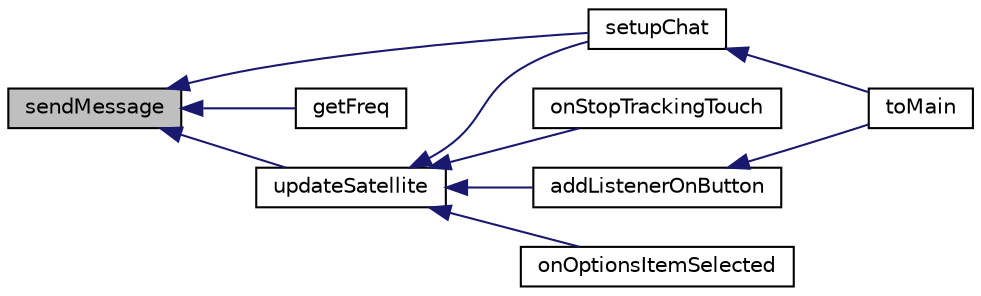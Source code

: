 digraph G
{
  edge [fontname="Helvetica",fontsize="10",labelfontname="Helvetica",labelfontsize="10"];
  node [fontname="Helvetica",fontsize="10",shape=record];
  rankdir="LR";
  Node1 [label="sendMessage",height=0.2,width=0.4,color="black", fillcolor="grey75", style="filled" fontcolor="black"];
  Node1 -> Node2 [dir="back",color="midnightblue",fontsize="10",style="solid",fontname="Helvetica"];
  Node2 [label="setupChat",height=0.2,width=0.4,color="black", fillcolor="white", style="filled",URL="$classcom_1_1example_1_1android_1_1_bluetooth_chat_1_1_l_a_s_a_r_control.html#a5bb861876066eec2e7de8212bc5312b5"];
  Node2 -> Node3 [dir="back",color="midnightblue",fontsize="10",style="solid",fontname="Helvetica"];
  Node3 [label="toMain",height=0.2,width=0.4,color="black", fillcolor="white", style="filled",URL="$classcom_1_1example_1_1android_1_1_bluetooth_chat_1_1_l_a_s_a_r_control.html#a1f166dbb18c9970efc1bc01b9b2e5c54"];
  Node1 -> Node4 [dir="back",color="midnightblue",fontsize="10",style="solid",fontname="Helvetica"];
  Node4 [label="getFreq",height=0.2,width=0.4,color="black", fillcolor="white", style="filled",URL="$classcom_1_1example_1_1android_1_1_bluetooth_chat_1_1_l_a_s_a_r_control.html#adc846b4b8d9a9ee1e53b348432eb8aff"];
  Node1 -> Node5 [dir="back",color="midnightblue",fontsize="10",style="solid",fontname="Helvetica"];
  Node5 [label="updateSatellite",height=0.2,width=0.4,color="black", fillcolor="white", style="filled",URL="$classcom_1_1example_1_1android_1_1_bluetooth_chat_1_1_l_a_s_a_r_control.html#ab084bbab05e4d41e495608164e6bd56c"];
  Node5 -> Node6 [dir="back",color="midnightblue",fontsize="10",style="solid",fontname="Helvetica"];
  Node6 [label="onStopTrackingTouch",height=0.2,width=0.4,color="black", fillcolor="white", style="filled",URL="$classcom_1_1example_1_1android_1_1_bluetooth_chat_1_1_l_a_s_a_r_control.html#abb13b75125cb8cb24fbeeef2451e262c"];
  Node5 -> Node7 [dir="back",color="midnightblue",fontsize="10",style="solid",fontname="Helvetica"];
  Node7 [label="addListenerOnButton",height=0.2,width=0.4,color="black", fillcolor="white", style="filled",URL="$classcom_1_1example_1_1android_1_1_bluetooth_chat_1_1_l_a_s_a_r_control.html#ae52c93cc72458772ce286f19d7cb6760"];
  Node7 -> Node3 [dir="back",color="midnightblue",fontsize="10",style="solid",fontname="Helvetica"];
  Node5 -> Node2 [dir="back",color="midnightblue",fontsize="10",style="solid",fontname="Helvetica"];
  Node5 -> Node8 [dir="back",color="midnightblue",fontsize="10",style="solid",fontname="Helvetica"];
  Node8 [label="onOptionsItemSelected",height=0.2,width=0.4,color="black", fillcolor="white", style="filled",URL="$classcom_1_1example_1_1android_1_1_bluetooth_chat_1_1_l_a_s_a_r_control.html#a37a55c533c74b60c0290ef1329d74e65"];
}
